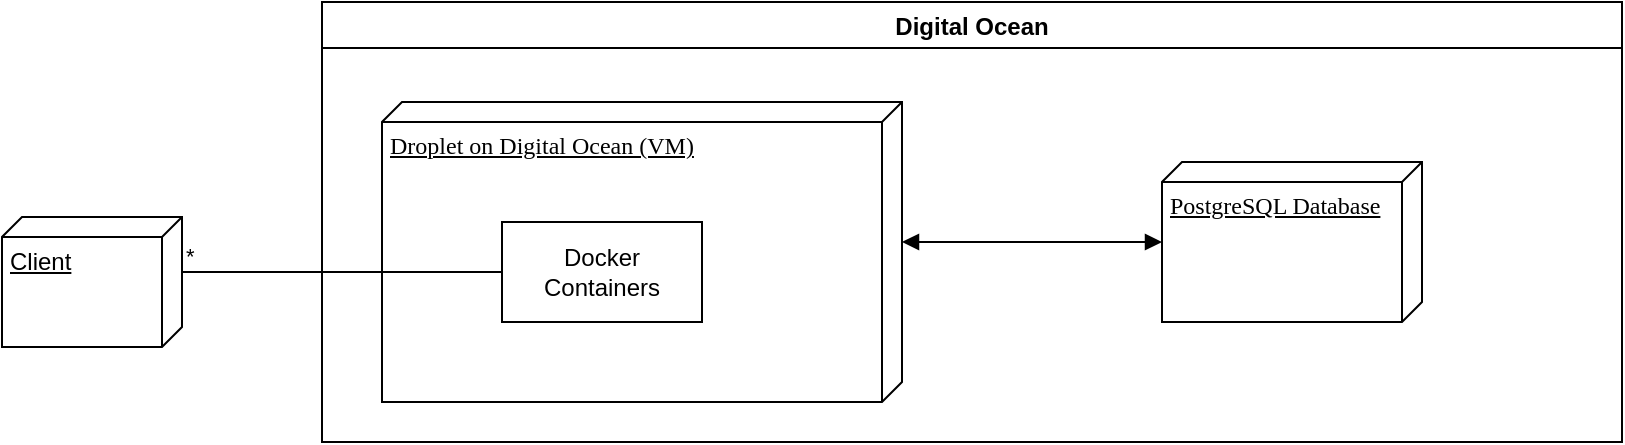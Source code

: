 <mxfile version="21.2.9" type="device">
  <diagram name="Page-1" id="5f0bae14-7c28-e335-631c-24af17079c00">
    <mxGraphModel dx="842" dy="1068" grid="1" gridSize="10" guides="1" tooltips="1" connect="1" arrows="1" fold="1" page="1" pageScale="1" pageWidth="1100" pageHeight="850" background="none" math="0" shadow="0">
      <root>
        <mxCell id="0" />
        <mxCell id="1" parent="0" />
        <mxCell id="39150e848f15840c-10" value="Module" style="shape=component;align=left;spacingLeft=36;rounded=0;shadow=0;comic=0;labelBackgroundColor=none;strokeWidth=1;fontFamily=Verdana;fontSize=12;html=1;" parent="1" vertex="1">
          <mxGeometry x="430" y="480" width="120" height="60" as="geometry" />
        </mxCell>
        <mxCell id="s4gKY89Va9dKetKEaRoS-4" value="Digital Ocean" style="swimlane;" parent="1" vertex="1">
          <mxGeometry x="280" y="370" width="650" height="220" as="geometry" />
        </mxCell>
        <mxCell id="39150e848f15840c-3" value="Droplet on Digital Ocean (VM)" style="verticalAlign=top;align=left;spacingTop=8;spacingLeft=2;spacingRight=12;shape=cube;size=10;direction=south;fontStyle=4;html=1;rounded=0;shadow=0;comic=0;labelBackgroundColor=none;strokeWidth=1;fontFamily=Verdana;fontSize=12" parent="s4gKY89Va9dKetKEaRoS-4" vertex="1">
          <mxGeometry x="30" y="50" width="260" height="150" as="geometry" />
        </mxCell>
        <mxCell id="s4gKY89Va9dKetKEaRoS-1" value="PostgreSQL Database" style="verticalAlign=top;align=left;spacingTop=8;spacingLeft=2;spacingRight=12;shape=cube;size=10;direction=south;fontStyle=4;html=1;rounded=0;shadow=0;comic=0;labelBackgroundColor=none;strokeWidth=1;fontFamily=Verdana;fontSize=12" parent="s4gKY89Va9dKetKEaRoS-4" vertex="1">
          <mxGeometry x="420" y="80" width="130" height="80" as="geometry" />
        </mxCell>
        <mxCell id="s4gKY89Va9dKetKEaRoS-6" value="Docker Containers" style="html=1;whiteSpace=wrap;" parent="s4gKY89Va9dKetKEaRoS-4" vertex="1">
          <mxGeometry x="90" y="110" width="100" height="50" as="geometry" />
        </mxCell>
        <mxCell id="s4gKY89Va9dKetKEaRoS-22" value="" style="endArrow=block;startArrow=block;endFill=1;startFill=1;html=1;rounded=0;exitX=0;exitY=0;exitDx=70;exitDy=0;exitPerimeter=0;" parent="s4gKY89Va9dKetKEaRoS-4" source="39150e848f15840c-3" target="s4gKY89Va9dKetKEaRoS-1" edge="1">
          <mxGeometry width="160" relative="1" as="geometry">
            <mxPoint x="30" y="150" as="sourcePoint" />
            <mxPoint x="190" y="150" as="targetPoint" />
          </mxGeometry>
        </mxCell>
        <mxCell id="s4gKY89Va9dKetKEaRoS-11" value="Client" style="verticalAlign=top;align=left;spacingTop=8;spacingLeft=2;spacingRight=12;shape=cube;size=10;direction=south;fontStyle=4;html=1;whiteSpace=wrap;" parent="1" vertex="1">
          <mxGeometry x="120" y="477.5" width="90" height="65" as="geometry" />
        </mxCell>
        <mxCell id="s4gKY89Va9dKetKEaRoS-19" value="" style="endArrow=none;html=1;edgeStyle=orthogonalEdgeStyle;rounded=0;exitX=0;exitY=0;exitDx=27.5;exitDy=0;exitPerimeter=0;entryX=0;entryY=0.5;entryDx=0;entryDy=0;" parent="1" source="s4gKY89Va9dKetKEaRoS-11" target="s4gKY89Va9dKetKEaRoS-6" edge="1">
          <mxGeometry relative="1" as="geometry">
            <mxPoint x="270" y="300" as="sourcePoint" />
            <mxPoint x="430" y="300" as="targetPoint" />
          </mxGeometry>
        </mxCell>
        <mxCell id="s4gKY89Va9dKetKEaRoS-20" value="*" style="edgeLabel;resizable=0;html=1;align=left;verticalAlign=bottom;" parent="s4gKY89Va9dKetKEaRoS-19" connectable="0" vertex="1">
          <mxGeometry x="-1" relative="1" as="geometry" />
        </mxCell>
      </root>
    </mxGraphModel>
  </diagram>
</mxfile>

